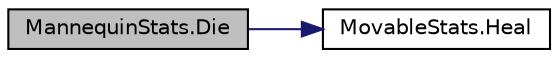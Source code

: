 digraph "MannequinStats.Die"
{
 // INTERACTIVE_SVG=YES
 // LATEX_PDF_SIZE
  edge [fontname="Helvetica",fontsize="10",labelfontname="Helvetica",labelfontsize="10"];
  node [fontname="Helvetica",fontsize="10",shape=record];
  rankdir="LR";
  Node1 [label="MannequinStats.Die",height=0.2,width=0.4,color="black", fillcolor="grey75", style="filled", fontcolor="black",tooltip="Function that implements what is done when this entity dies."];
  Node1 -> Node2 [color="midnightblue",fontsize="10",style="solid",fontname="Helvetica"];
  Node2 [label="MovableStats.Heal",height=0.2,width=0.4,color="black", fillcolor="white", style="filled",URL="$class_movable_stats.html#a8db5075f6cb3977efdc5c92f2fb927f5",tooltip=" "];
}
